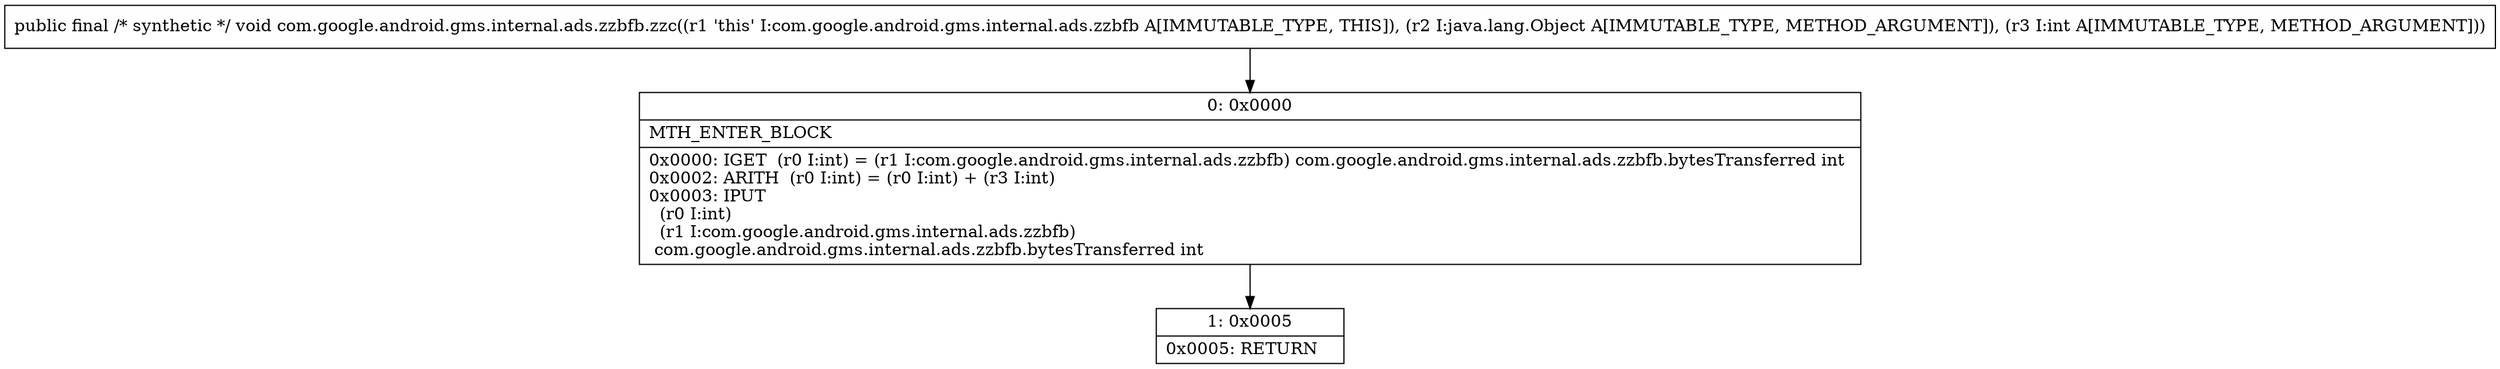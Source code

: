 digraph "CFG forcom.google.android.gms.internal.ads.zzbfb.zzc(Ljava\/lang\/Object;I)V" {
Node_0 [shape=record,label="{0\:\ 0x0000|MTH_ENTER_BLOCK\l|0x0000: IGET  (r0 I:int) = (r1 I:com.google.android.gms.internal.ads.zzbfb) com.google.android.gms.internal.ads.zzbfb.bytesTransferred int \l0x0002: ARITH  (r0 I:int) = (r0 I:int) + (r3 I:int) \l0x0003: IPUT  \l  (r0 I:int)\l  (r1 I:com.google.android.gms.internal.ads.zzbfb)\l com.google.android.gms.internal.ads.zzbfb.bytesTransferred int \l}"];
Node_1 [shape=record,label="{1\:\ 0x0005|0x0005: RETURN   \l}"];
MethodNode[shape=record,label="{public final \/* synthetic *\/ void com.google.android.gms.internal.ads.zzbfb.zzc((r1 'this' I:com.google.android.gms.internal.ads.zzbfb A[IMMUTABLE_TYPE, THIS]), (r2 I:java.lang.Object A[IMMUTABLE_TYPE, METHOD_ARGUMENT]), (r3 I:int A[IMMUTABLE_TYPE, METHOD_ARGUMENT])) }"];
MethodNode -> Node_0;
Node_0 -> Node_1;
}

